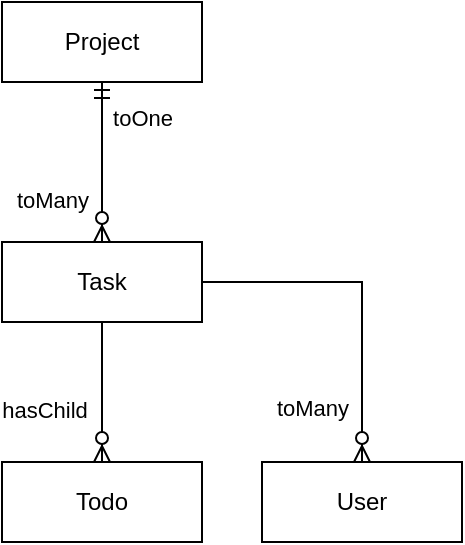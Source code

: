 <mxfile version="20.3.5" type="device"><diagram id="usyawA5wQy4PDEuH7yIR" name="Page-1"><mxGraphModel dx="1278" dy="489" grid="1" gridSize="10" guides="1" tooltips="1" connect="1" arrows="1" fold="1" page="1" pageScale="1" pageWidth="850" pageHeight="1100" math="0" shadow="0"><root><mxCell id="0"/><mxCell id="1" parent="0"/><mxCell id="ezgJpjR0PdcyLCPTlAmo-1" value="Project" style="whiteSpace=wrap;html=1;align=center;" vertex="1" parent="1"><mxGeometry x="260" y="90" width="100" height="40" as="geometry"/></mxCell><mxCell id="ezgJpjR0PdcyLCPTlAmo-2" value="Todo" style="whiteSpace=wrap;html=1;align=center;" vertex="1" parent="1"><mxGeometry x="260" y="320" width="100" height="40" as="geometry"/></mxCell><mxCell id="ezgJpjR0PdcyLCPTlAmo-3" value="Task" style="whiteSpace=wrap;html=1;align=center;" vertex="1" parent="1"><mxGeometry x="260" y="210" width="100" height="40" as="geometry"/></mxCell><mxCell id="ezgJpjR0PdcyLCPTlAmo-4" value="User" style="whiteSpace=wrap;html=1;align=center;" vertex="1" parent="1"><mxGeometry x="390" y="320" width="100" height="40" as="geometry"/></mxCell><mxCell id="ezgJpjR0PdcyLCPTlAmo-5" value="" style="fontSize=12;html=1;endArrow=ERzeroToMany;startArrow=ERmandOne;rounded=0;exitX=0.5;exitY=1;exitDx=0;exitDy=0;entryX=0.5;entryY=0;entryDx=0;entryDy=0;" edge="1" parent="1" source="ezgJpjR0PdcyLCPTlAmo-1" target="ezgJpjR0PdcyLCPTlAmo-3"><mxGeometry width="100" height="100" relative="1" as="geometry"><mxPoint x="370" y="410" as="sourcePoint"/><mxPoint x="100" y="160" as="targetPoint"/></mxGeometry></mxCell><mxCell id="ezgJpjR0PdcyLCPTlAmo-6" value="" style="fontSize=12;html=1;endArrow=ERzeroToMany;endFill=1;rounded=0;entryX=0.5;entryY=0;entryDx=0;entryDy=0;exitX=0.5;exitY=1;exitDx=0;exitDy=0;" edge="1" parent="1" source="ezgJpjR0PdcyLCPTlAmo-3" target="ezgJpjR0PdcyLCPTlAmo-2"><mxGeometry width="100" height="100" relative="1" as="geometry"><mxPoint x="240" y="420" as="sourcePoint"/><mxPoint x="350" y="410" as="targetPoint"/></mxGeometry></mxCell><mxCell id="ezgJpjR0PdcyLCPTlAmo-9" value="hasChild" style="edgeLabel;html=1;align=center;verticalAlign=middle;resizable=0;points=[];" vertex="1" connectable="0" parent="ezgJpjR0PdcyLCPTlAmo-6"><mxGeometry x="-0.48" relative="1" as="geometry"><mxPoint x="-29" y="26" as="offset"/></mxGeometry></mxCell><mxCell id="ezgJpjR0PdcyLCPTlAmo-7" value="" style="fontSize=12;html=1;endArrow=ERzeroToMany;endFill=1;rounded=0;entryX=0.5;entryY=0;entryDx=0;entryDy=0;exitX=1;exitY=0.5;exitDx=0;exitDy=0;" edge="1" parent="1" source="ezgJpjR0PdcyLCPTlAmo-3" target="ezgJpjR0PdcyLCPTlAmo-4"><mxGeometry width="100" height="100" relative="1" as="geometry"><mxPoint x="320" y="260" as="sourcePoint"/><mxPoint x="320" y="310" as="targetPoint"/><Array as="points"><mxPoint x="440" y="230"/></Array></mxGeometry></mxCell><mxCell id="ezgJpjR0PdcyLCPTlAmo-8" value="toMany" style="edgeLabel;html=1;align=center;verticalAlign=middle;resizable=0;points=[];" vertex="1" connectable="0" parent="ezgJpjR0PdcyLCPTlAmo-7"><mxGeometry x="-0.248" y="-1" relative="1" as="geometry"><mxPoint x="-9" y="62" as="offset"/></mxGeometry></mxCell><mxCell id="ezgJpjR0PdcyLCPTlAmo-10" value="toMany" style="edgeLabel;html=1;align=center;verticalAlign=middle;resizable=0;points=[];" vertex="1" connectable="0" parent="1"><mxGeometry x="285" y="189" as="geometry"/></mxCell><mxCell id="ezgJpjR0PdcyLCPTlAmo-11" value="toOne" style="edgeLabel;html=1;align=center;verticalAlign=middle;resizable=0;points=[];" vertex="1" connectable="0" parent="1"><mxGeometry x="330" y="148" as="geometry"/></mxCell></root></mxGraphModel></diagram></mxfile>